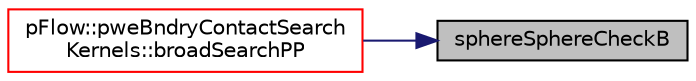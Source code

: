 digraph "sphereSphereCheckB"
{
 // LATEX_PDF_SIZE
  edge [fontname="Helvetica",fontsize="10",labelfontname="Helvetica",labelfontsize="10"];
  node [fontname="Helvetica",fontsize="10",shape=record];
  rankdir="RL";
  Node1 [label="sphereSphereCheckB",height=0.2,width=0.4,color="black", fillcolor="grey75", style="filled", fontcolor="black",tooltip=" "];
  Node1 -> Node2 [dir="back",color="midnightblue",fontsize="10",style="solid",fontname="Helvetica"];
  Node2 [label="pFlow::pweBndryContactSearch\lKernels::broadSearchPP",height=0.2,width=0.4,color="red", fillcolor="white", style="filled",URL="$namespacepFlow_1_1pweBndryContactSearchKernels.html#a068eb715735b6917ca9677c72899d182",tooltip=" "];
}
